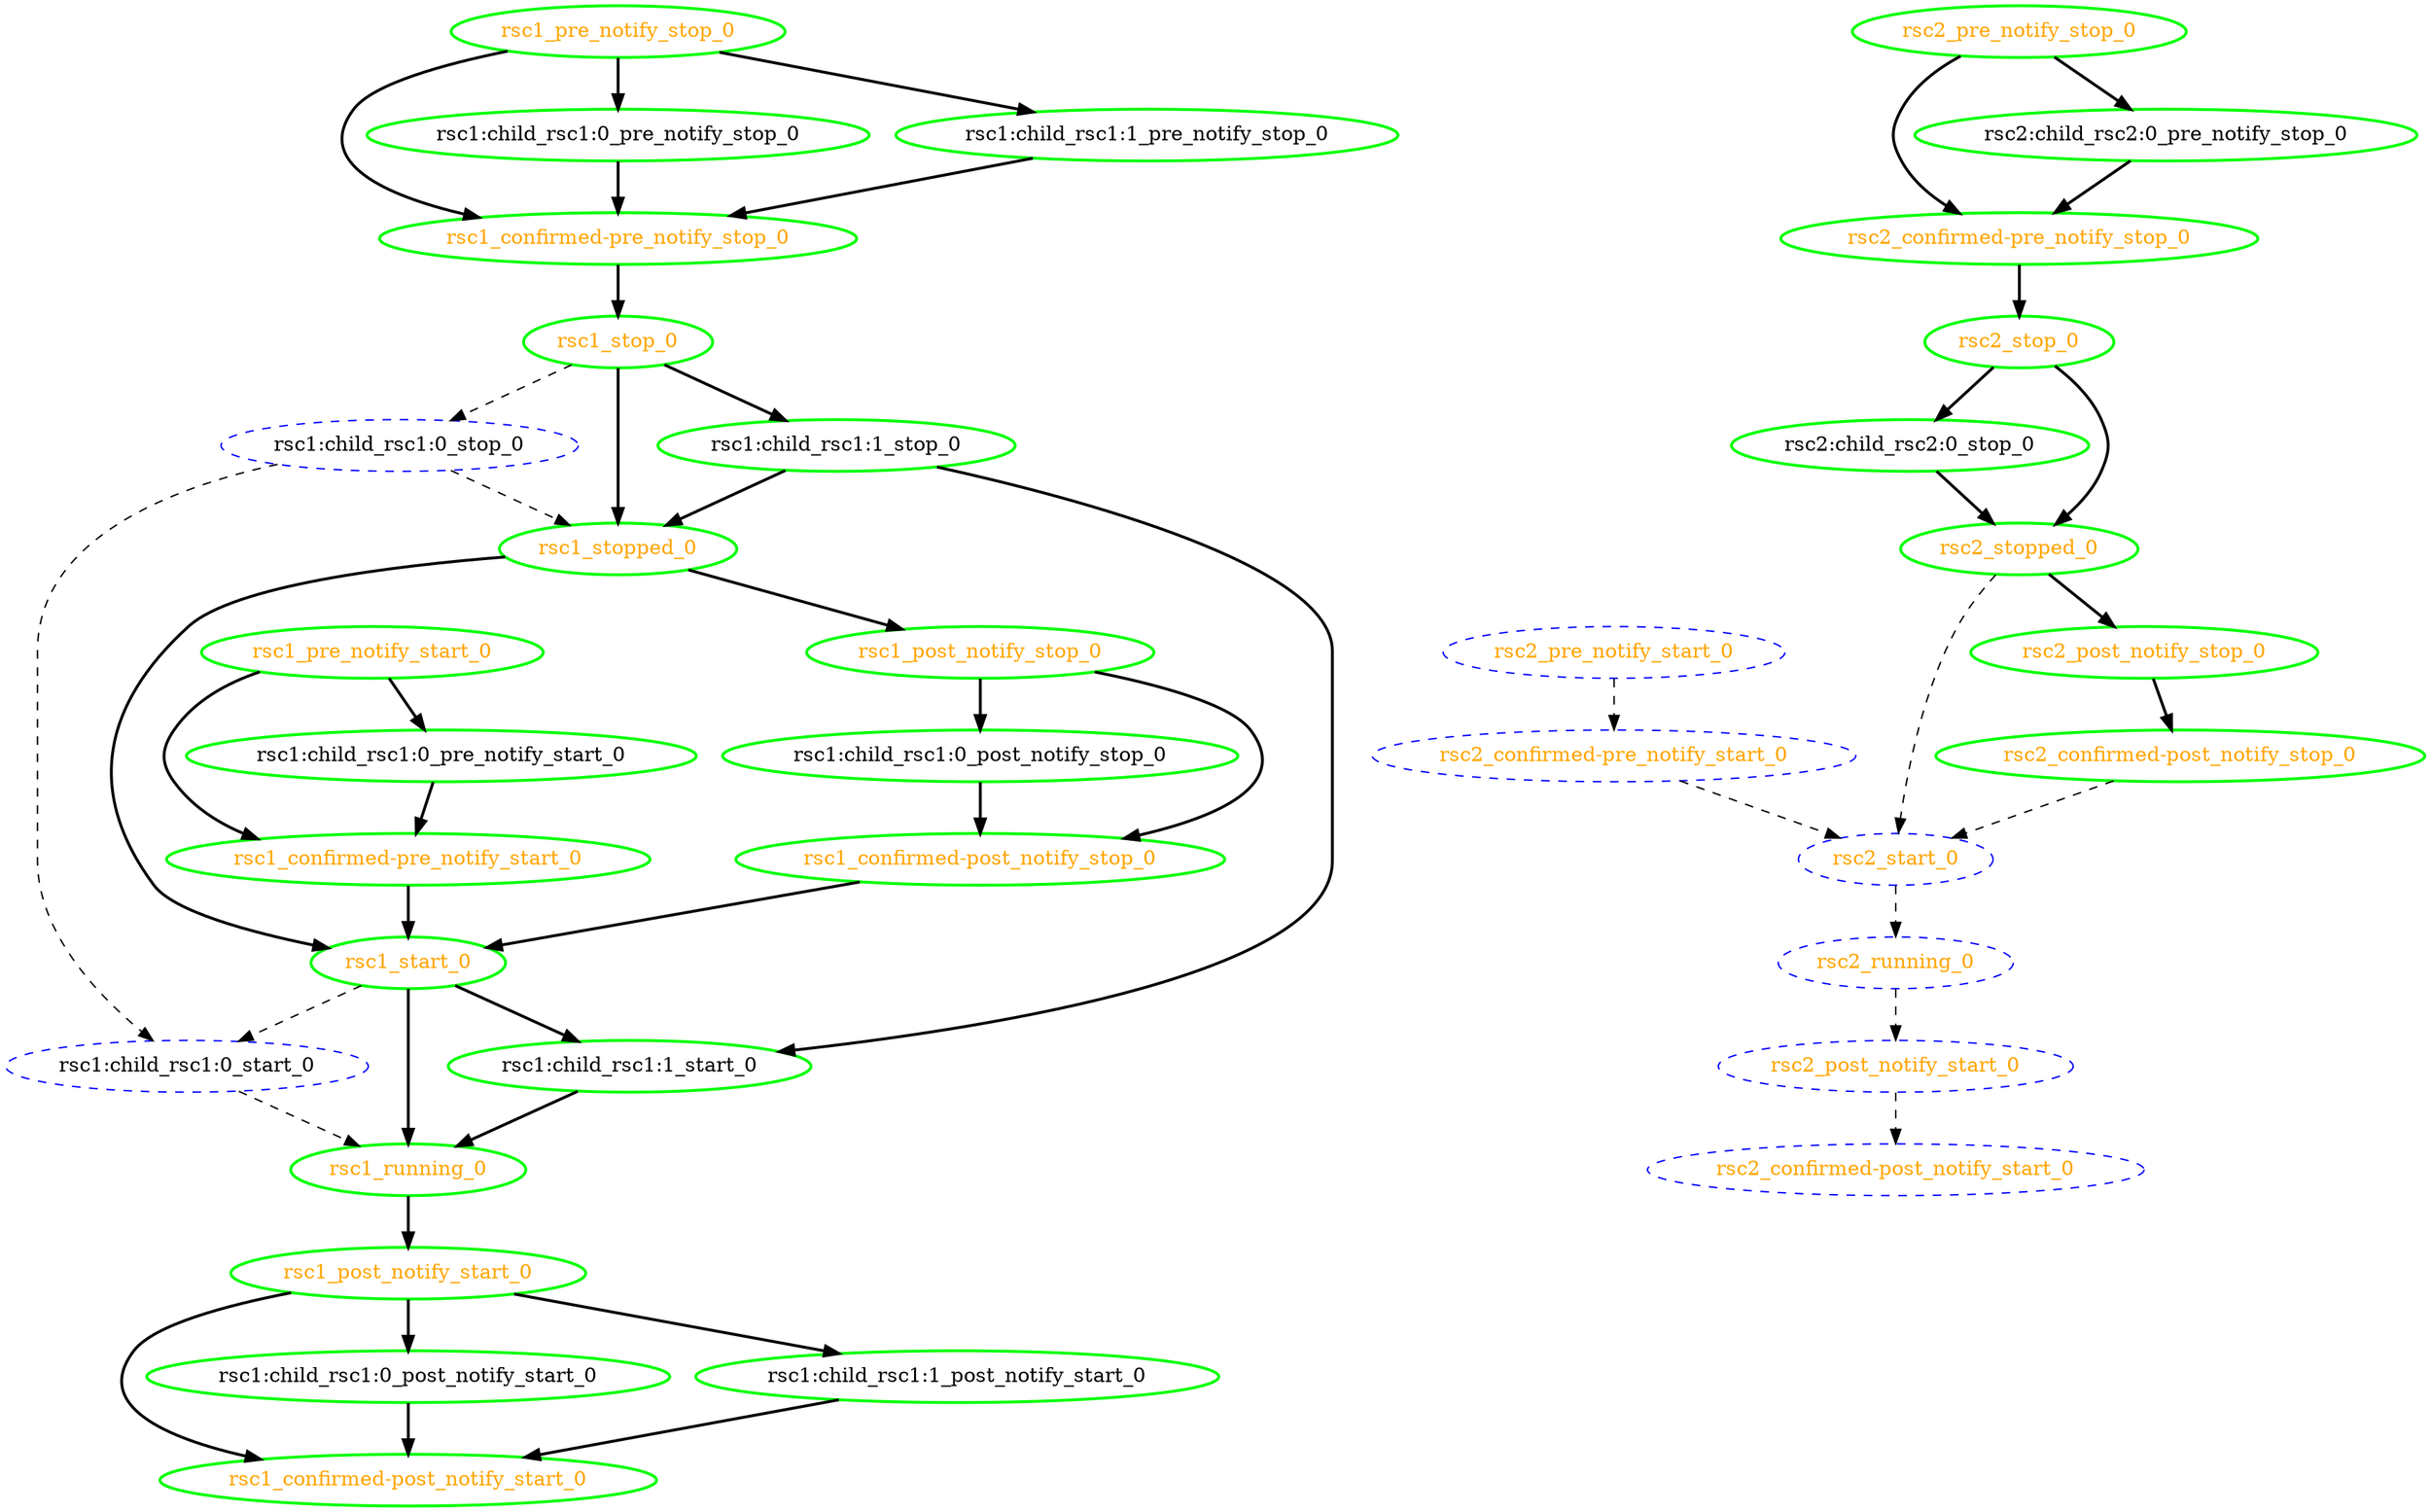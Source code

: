 digraph "g" {
	size = "30,30"
"rsc1:child_rsc1:0_stop_0" [ style="dashed" color="blue" fontcolor="black" ]
"rsc1:child_rsc1:0_start_0" [ style="dashed" color="blue" fontcolor="black" ]
"rsc1:child_rsc1:1_stop_0" [ tooltip="node2" style=bold color="green" fontcolor="black" ]
"rsc1:child_rsc1:1_start_0" [ tooltip="node1" style=bold color="green" fontcolor="black" ]
"rsc1_start_0" [ tooltip="" style=bold color="green" fontcolor="orange" ]
"rsc1_running_0" [ tooltip="" style=bold color="green" fontcolor="orange" ]
"rsc1_pre_notify_start_0" [ tooltip="" style=bold color="green" fontcolor="orange" ]
"rsc1_confirmed-pre_notify_start_0" [ tooltip="" style=bold color="green" fontcolor="orange" ]
"rsc1_post_notify_start_0" [ tooltip="" style=bold color="green" fontcolor="orange" ]
"rsc1_confirmed-post_notify_start_0" [ tooltip="" style=bold color="green" fontcolor="orange" ]
"rsc1_stop_0" [ tooltip="" style=bold color="green" fontcolor="orange" ]
"rsc1_stopped_0" [ tooltip="" style=bold color="green" fontcolor="orange" ]
"rsc1_pre_notify_stop_0" [ tooltip="" style=bold color="green" fontcolor="orange" ]
"rsc1_confirmed-pre_notify_stop_0" [ tooltip="" style=bold color="green" fontcolor="orange" ]
"rsc1_post_notify_stop_0" [ tooltip="" style=bold color="green" fontcolor="orange" ]
"rsc1_confirmed-post_notify_stop_0" [ tooltip="" style=bold color="green" fontcolor="orange" ]
"rsc2:child_rsc2:0_stop_0" [ tooltip="node1" style=bold color="green" fontcolor="black" ]
"rsc2_start_0" [ style="dashed" color="blue" fontcolor="orange" ]
"rsc2_running_0" [ style="dashed" color="blue" fontcolor="orange" ]
"rsc2_pre_notify_start_0" [ style="dashed" color="blue" fontcolor="orange" ]
"rsc2_confirmed-pre_notify_start_0" [ style="dashed" color="blue" fontcolor="orange" ]
"rsc2_post_notify_start_0" [ style="dashed" color="blue" fontcolor="orange" ]
"rsc2_confirmed-post_notify_start_0" [ style="dashed" color="blue" fontcolor="orange" ]
"rsc2_stop_0" [ tooltip="" style=bold color="green" fontcolor="orange" ]
"rsc2_stopped_0" [ tooltip="" style=bold color="green" fontcolor="orange" ]
"rsc2_pre_notify_stop_0" [ tooltip="" style=bold color="green" fontcolor="orange" ]
"rsc2_confirmed-pre_notify_stop_0" [ tooltip="" style=bold color="green" fontcolor="orange" ]
"rsc2_post_notify_stop_0" [ tooltip="" style=bold color="green" fontcolor="orange" ]
"rsc2_confirmed-post_notify_stop_0" [ tooltip="" style=bold color="green" fontcolor="orange" ]
"rsc1:child_rsc1:0_pre_notify_start_0" [ tooltip="node1" style=bold color="green" fontcolor="black" ]
"rsc1:child_rsc1:0_post_notify_start_0" [ tooltip="node1" style=bold color="green" fontcolor="black" ]
"rsc1:child_rsc1:0_pre_notify_stop_0" [ tooltip="node1" style=bold color="green" fontcolor="black" ]
"rsc1:child_rsc1:0_post_notify_stop_0" [ tooltip="node1" style=bold color="green" fontcolor="black" ]
"rsc1:child_rsc1:1_post_notify_start_0" [ tooltip="node1" style=bold color="green" fontcolor="black" ]
"rsc1:child_rsc1:1_pre_notify_stop_0" [ tooltip="node2" style=bold color="green" fontcolor="black" ]
"rsc2:child_rsc2:0_pre_notify_stop_0" [ tooltip="node1" style=bold color="green" fontcolor="black" ]
"rsc1_stop_0" -> "rsc1:child_rsc1:0_stop_0" [ style = dashed]
"rsc1:child_rsc1:0_stop_0" -> "rsc1:child_rsc1:0_start_0" [ style = dashed]
"rsc1_start_0" -> "rsc1:child_rsc1:0_start_0" [ style = dashed]
"rsc1_stop_0" -> "rsc1:child_rsc1:1_stop_0" [ style = bold]
"rsc1:child_rsc1:1_stop_0" -> "rsc1:child_rsc1:1_start_0" [ style = bold]
"rsc1_start_0" -> "rsc1:child_rsc1:1_start_0" [ style = bold]
"rsc1_confirmed-pre_notify_start_0" -> "rsc1_start_0" [ style = bold]
"rsc1_stopped_0" -> "rsc1_start_0" [ style = bold]
"rsc1_confirmed-post_notify_stop_0" -> "rsc1_start_0" [ style = bold]
"rsc1:child_rsc1:0_start_0" -> "rsc1_running_0" [ style = dashed]
"rsc1:child_rsc1:1_start_0" -> "rsc1_running_0" [ style = bold]
"rsc1_start_0" -> "rsc1_running_0" [ style = bold]
"rsc1_pre_notify_start_0" -> "rsc1_confirmed-pre_notify_start_0" [ style = bold]
"rsc1:child_rsc1:0_pre_notify_start_0" -> "rsc1_confirmed-pre_notify_start_0" [ style = bold]
"rsc1_running_0" -> "rsc1_post_notify_start_0" [ style = bold]
"rsc1_post_notify_start_0" -> "rsc1_confirmed-post_notify_start_0" [ style = bold]
"rsc1:child_rsc1:0_post_notify_start_0" -> "rsc1_confirmed-post_notify_start_0" [ style = bold]
"rsc1:child_rsc1:1_post_notify_start_0" -> "rsc1_confirmed-post_notify_start_0" [ style = bold]
"rsc1_confirmed-pre_notify_stop_0" -> "rsc1_stop_0" [ style = bold]
"rsc1:child_rsc1:0_stop_0" -> "rsc1_stopped_0" [ style = dashed]
"rsc1:child_rsc1:1_stop_0" -> "rsc1_stopped_0" [ style = bold]
"rsc1_stop_0" -> "rsc1_stopped_0" [ style = bold]
"rsc1_pre_notify_stop_0" -> "rsc1_confirmed-pre_notify_stop_0" [ style = bold]
"rsc1:child_rsc1:0_pre_notify_stop_0" -> "rsc1_confirmed-pre_notify_stop_0" [ style = bold]
"rsc1:child_rsc1:1_pre_notify_stop_0" -> "rsc1_confirmed-pre_notify_stop_0" [ style = bold]
"rsc1_stopped_0" -> "rsc1_post_notify_stop_0" [ style = bold]
"rsc1_post_notify_stop_0" -> "rsc1_confirmed-post_notify_stop_0" [ style = bold]
"rsc1:child_rsc1:0_post_notify_stop_0" -> "rsc1_confirmed-post_notify_stop_0" [ style = bold]
"rsc2_stop_0" -> "rsc2:child_rsc2:0_stop_0" [ style = bold]
"rsc2_confirmed-pre_notify_start_0" -> "rsc2_start_0" [ style = dashed]
"rsc2_confirmed-post_notify_stop_0" -> "rsc2_start_0" [ style = dashed]
"rsc2_stopped_0" -> "rsc2_start_0" [ style = dashed]
"rsc2_start_0" -> "rsc2_running_0" [ style = dashed]
"rsc2_pre_notify_start_0" -> "rsc2_confirmed-pre_notify_start_0" [ style = dashed]
"rsc2_running_0" -> "rsc2_post_notify_start_0" [ style = dashed]
"rsc2_post_notify_start_0" -> "rsc2_confirmed-post_notify_start_0" [ style = dashed]
"rsc2_confirmed-pre_notify_stop_0" -> "rsc2_stop_0" [ style = bold]
"rsc2:child_rsc2:0_stop_0" -> "rsc2_stopped_0" [ style = bold]
"rsc2_stop_0" -> "rsc2_stopped_0" [ style = bold]
"rsc2_pre_notify_stop_0" -> "rsc2_confirmed-pre_notify_stop_0" [ style = bold]
"rsc2:child_rsc2:0_pre_notify_stop_0" -> "rsc2_confirmed-pre_notify_stop_0" [ style = bold]
"rsc2_stopped_0" -> "rsc2_post_notify_stop_0" [ style = bold]
"rsc2_post_notify_stop_0" -> "rsc2_confirmed-post_notify_stop_0" [ style = bold]
"rsc1_pre_notify_start_0" -> "rsc1:child_rsc1:0_pre_notify_start_0" [ style = bold]
"rsc1_post_notify_start_0" -> "rsc1:child_rsc1:0_post_notify_start_0" [ style = bold]
"rsc1_pre_notify_stop_0" -> "rsc1:child_rsc1:0_pre_notify_stop_0" [ style = bold]
"rsc1_post_notify_stop_0" -> "rsc1:child_rsc1:0_post_notify_stop_0" [ style = bold]
"rsc1_post_notify_start_0" -> "rsc1:child_rsc1:1_post_notify_start_0" [ style = bold]
"rsc1_pre_notify_stop_0" -> "rsc1:child_rsc1:1_pre_notify_stop_0" [ style = bold]
"rsc2_pre_notify_stop_0" -> "rsc2:child_rsc2:0_pre_notify_stop_0" [ style = bold]
}
